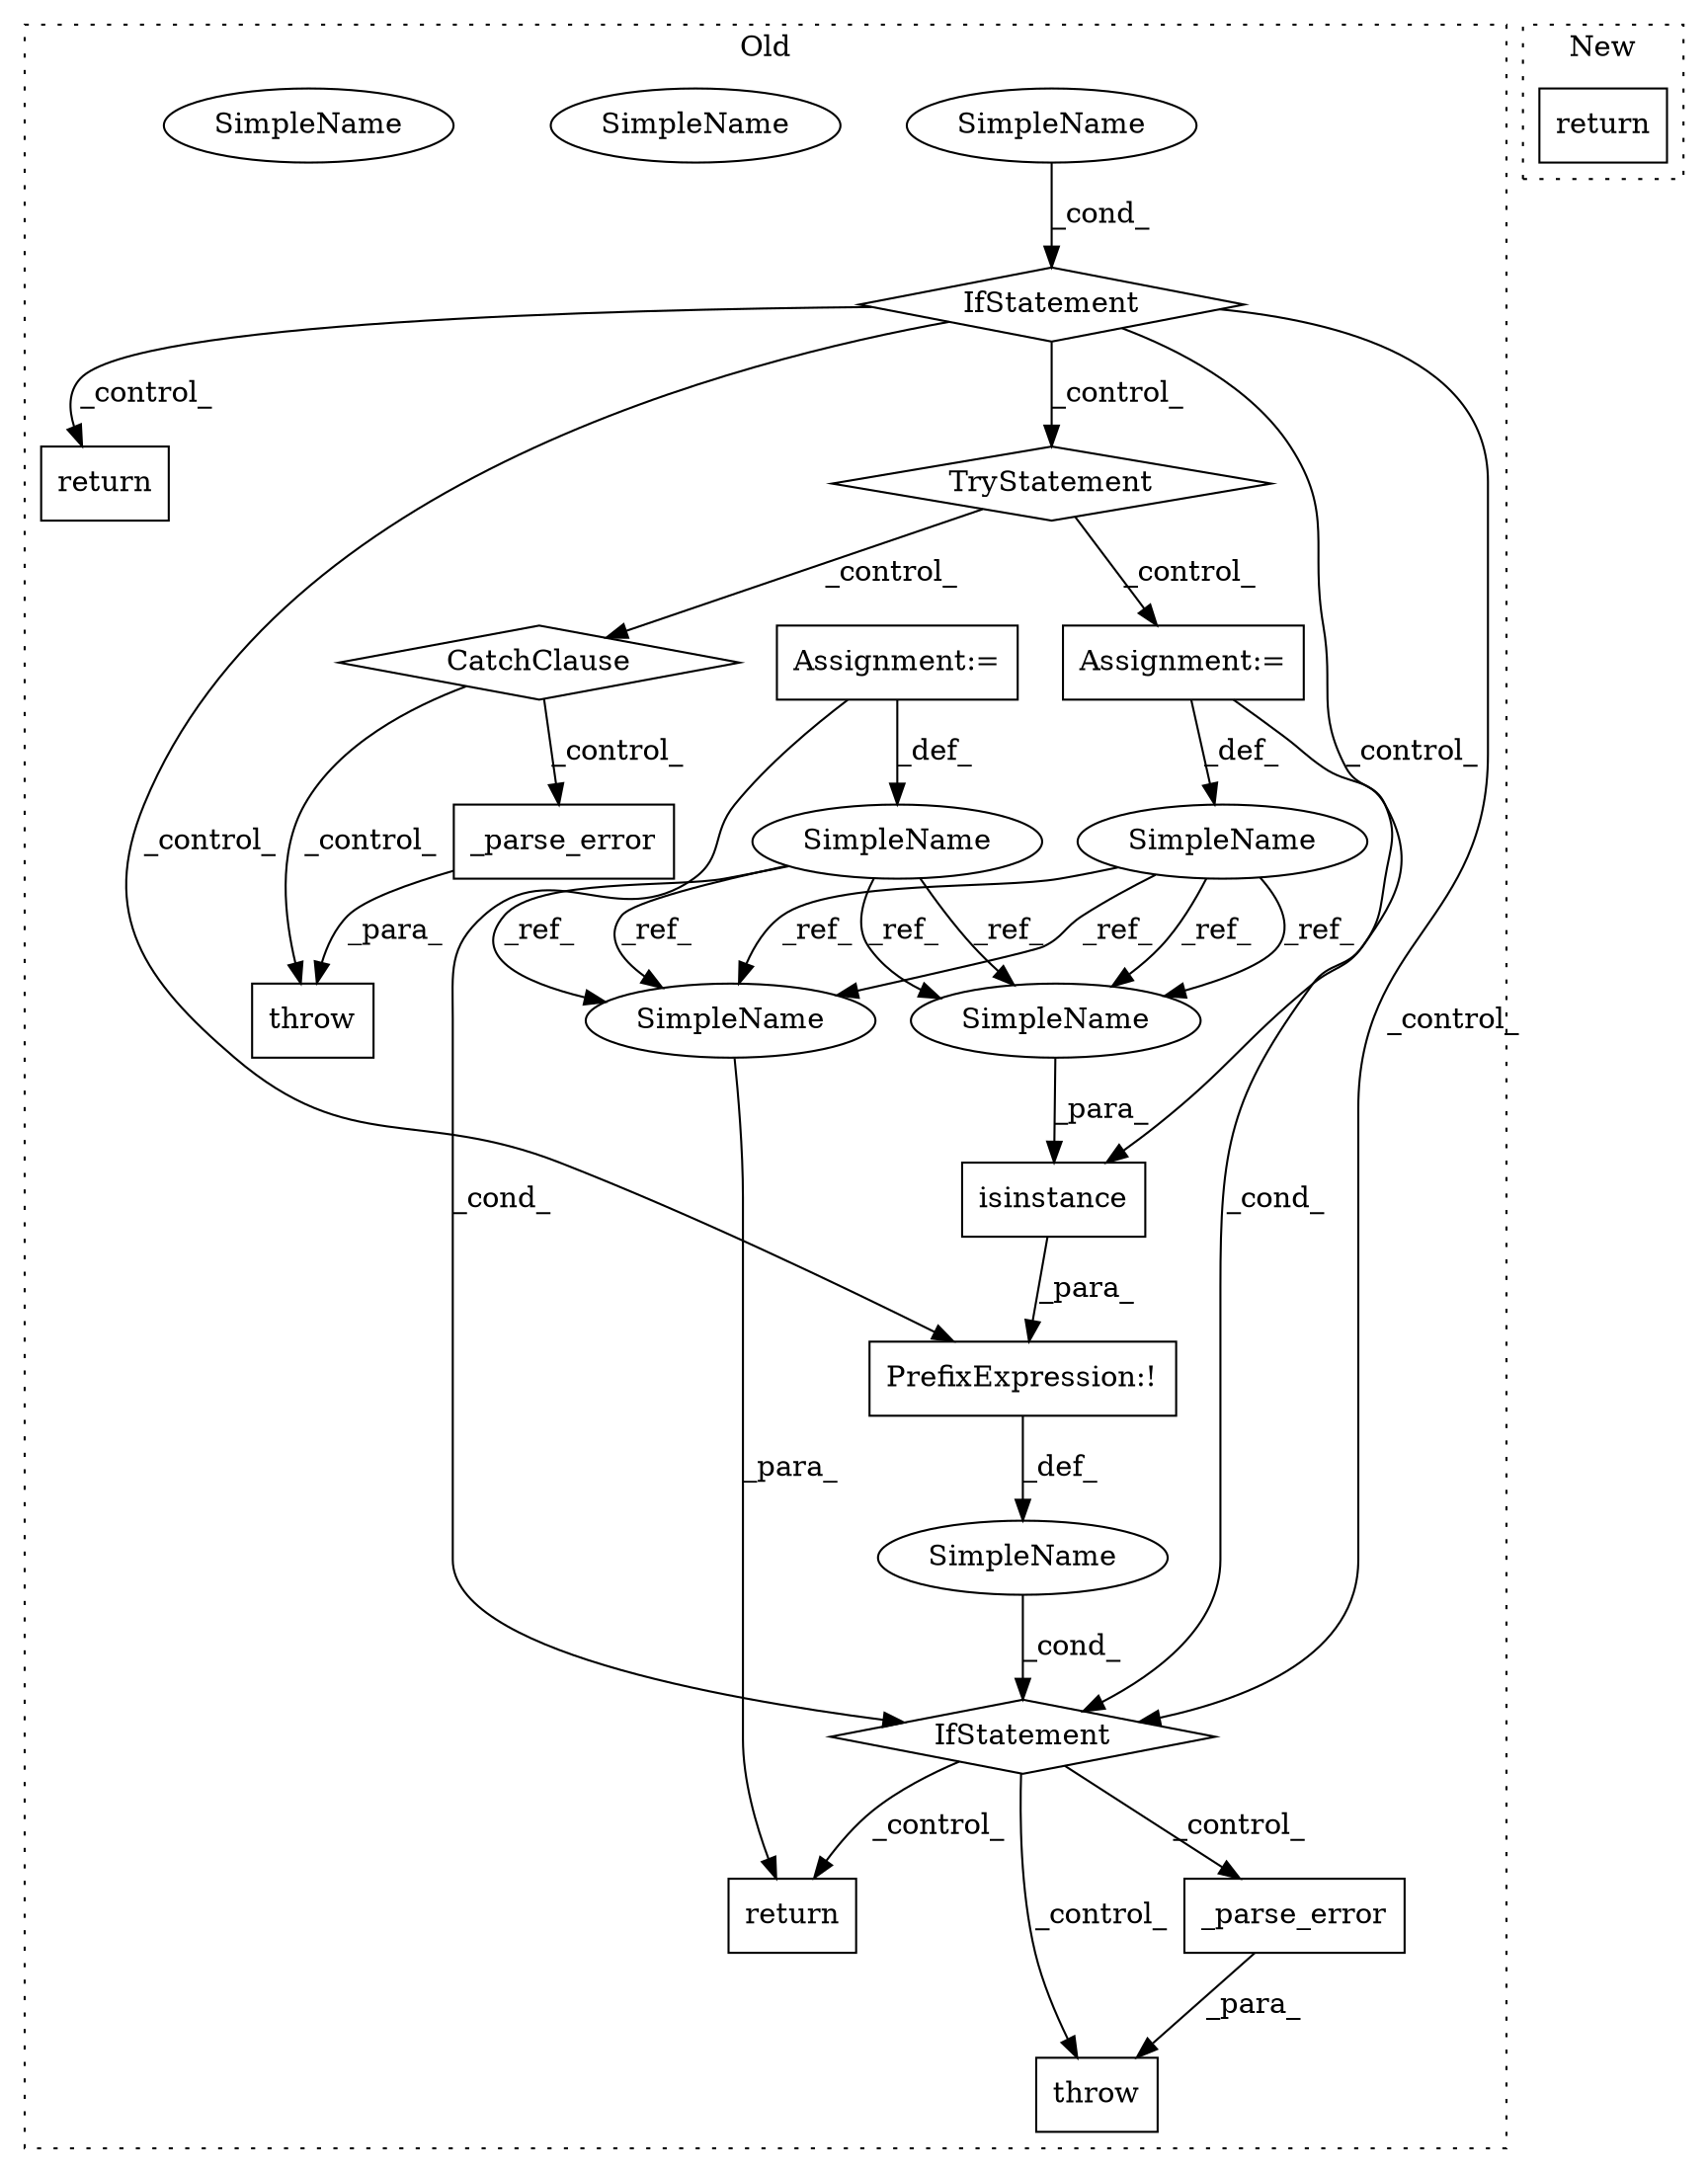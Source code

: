 digraph G {
subgraph cluster0 {
1 [label="_parse_error" a="32" s="723,757" l="13,1" shape="box"];
3 [label="SimpleName" a="42" s="" l="" shape="ellipse"];
4 [label="return" a="41" s="548" l="7" shape="box"];
5 [label="SimpleName" a="42" s="" l="" shape="ellipse"];
6 [label="return" a="41" s="770" l="7" shape="box"];
7 [label="PrefixExpression:!" a="38" s="686" l="1" shape="box"];
8 [label="isinstance" a="32" s="687,706" l="11,1" shape="box"];
9 [label="SimpleName" a="42" s="580" l="3" shape="ellipse"];
10 [label="SimpleName" a="42" s="472" l="3" shape="ellipse"];
11 [label="CatchClause" a="12" s="606,629" l="11,2" shape="diamond"];
12 [label="throw" a="53" s="639" l="6" shape="box"];
13 [label="TryStatement" a="54" s="568" l="4" shape="diamond"];
14 [label="throw" a="53" s="717" l="6" shape="box"];
15 [label="_parse_error" a="32" s="645,669" l="13,1" shape="box"];
16 [label="IfStatement" a="25" s="682,707" l="4,2" shape="diamond"];
17 [label="Assignment:=" a="7" s="583" l="1" shape="box"];
18 [label="IfStatement" a="25" s="516,538" l="4,2" shape="diamond"];
19 [label="Assignment:=" a="7" s="472" l="3" shape="box"];
20 [label="SimpleName" a="42" s="698" l="3" shape="ellipse"];
21 [label="SimpleName" a="42" s="777" l="3" shape="ellipse"];
22 [label="SimpleName" a="42" s="777" l="3" shape="ellipse"];
23 [label="SimpleName" a="42" s="698" l="3" shape="ellipse"];
label = "Old";
style="dotted";
}
subgraph cluster1 {
2 [label="return" a="41" s="455" l="7" shape="box"];
label = "New";
style="dotted";
}
1 -> 14 [label="_para_"];
3 -> 18 [label="_cond_"];
5 -> 16 [label="_cond_"];
7 -> 5 [label="_def_"];
8 -> 7 [label="_para_"];
9 -> 22 [label="_ref_"];
9 -> 23 [label="_ref_"];
9 -> 23 [label="_ref_"];
9 -> 22 [label="_ref_"];
10 -> 23 [label="_ref_"];
10 -> 22 [label="_ref_"];
10 -> 22 [label="_ref_"];
10 -> 23 [label="_ref_"];
11 -> 12 [label="_control_"];
11 -> 15 [label="_control_"];
13 -> 11 [label="_control_"];
13 -> 17 [label="_control_"];
15 -> 12 [label="_para_"];
16 -> 1 [label="_control_"];
16 -> 14 [label="_control_"];
16 -> 6 [label="_control_"];
17 -> 9 [label="_def_"];
17 -> 16 [label="_cond_"];
18 -> 16 [label="_control_"];
18 -> 13 [label="_control_"];
18 -> 7 [label="_control_"];
18 -> 8 [label="_control_"];
18 -> 4 [label="_control_"];
19 -> 16 [label="_cond_"];
19 -> 10 [label="_def_"];
22 -> 6 [label="_para_"];
23 -> 8 [label="_para_"];
}
